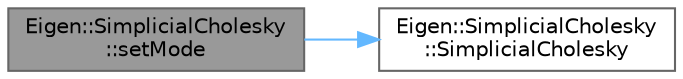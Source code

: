 digraph "Eigen::SimplicialCholesky::setMode"
{
 // LATEX_PDF_SIZE
  bgcolor="transparent";
  edge [fontname=Helvetica,fontsize=10,labelfontname=Helvetica,labelfontsize=10];
  node [fontname=Helvetica,fontsize=10,shape=box,height=0.2,width=0.4];
  rankdir="LR";
  Node1 [id="Node000001",label="Eigen::SimplicialCholesky\l::setMode",height=0.2,width=0.4,color="gray40", fillcolor="grey60", style="filled", fontcolor="black",tooltip=" "];
  Node1 -> Node2 [id="edge2_Node000001_Node000002",color="steelblue1",style="solid",tooltip=" "];
  Node2 [id="Node000002",label="Eigen::SimplicialCholesky\l::SimplicialCholesky",height=0.2,width=0.4,color="grey40", fillcolor="white", style="filled",URL="$class_eigen_1_1_simplicial_cholesky.html#aec1f61946b251555b108b3dae1bed068",tooltip=" "];
}

